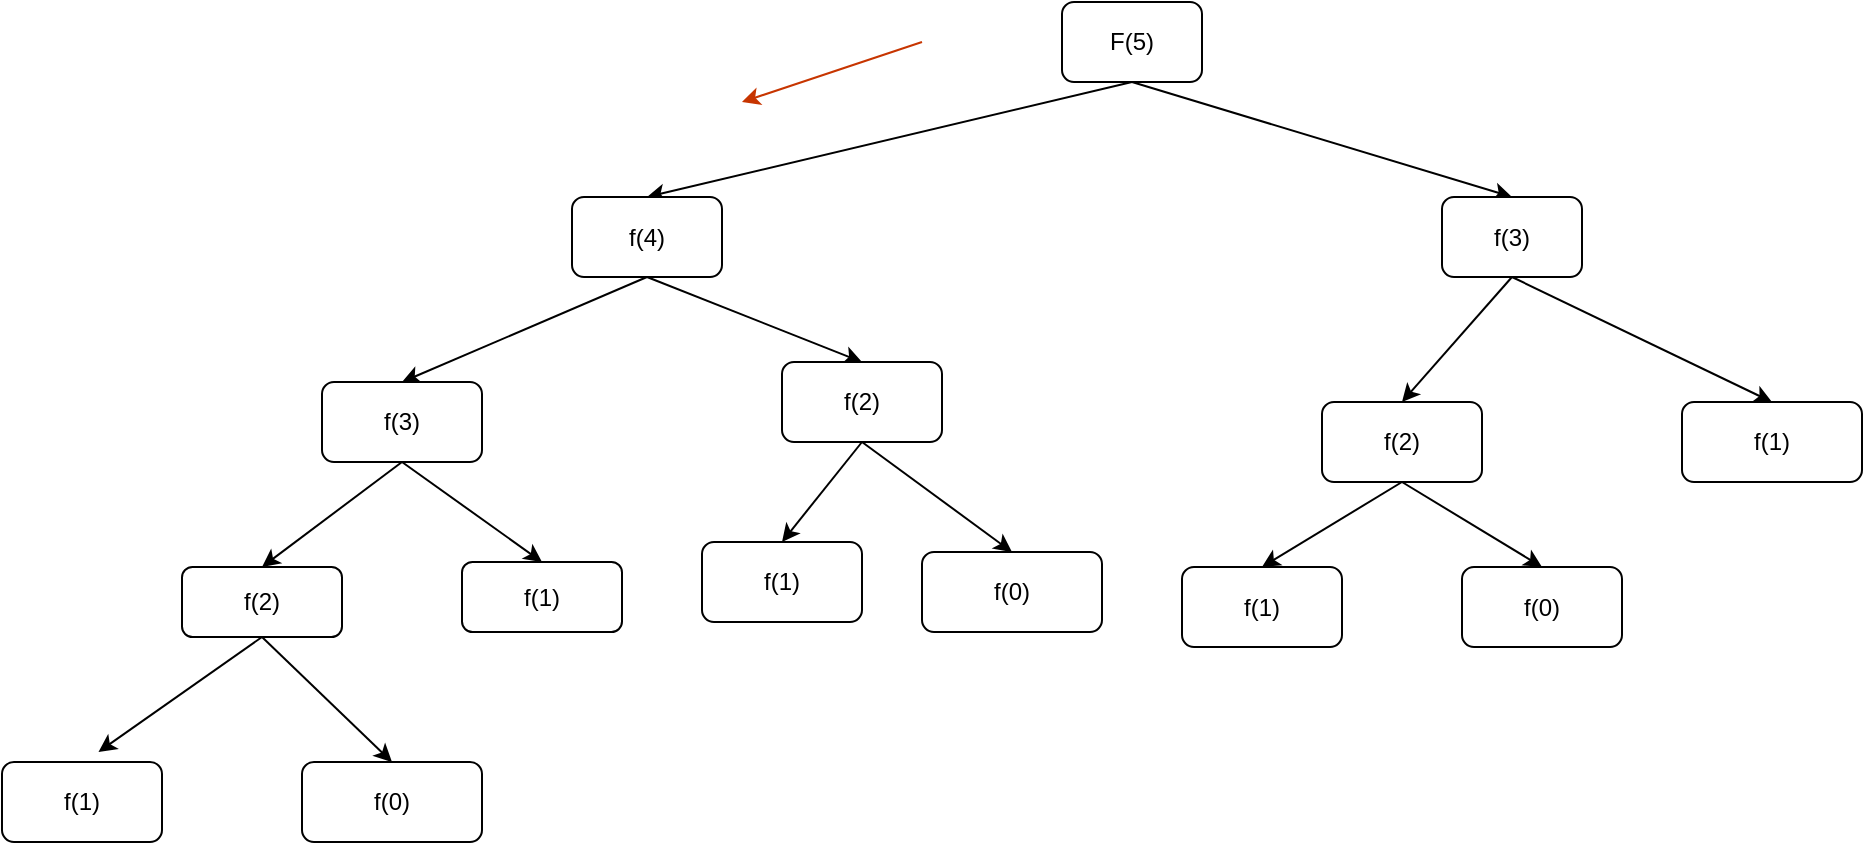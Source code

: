 <mxfile>
    <diagram id="K-tE8Rk-ThLQ_qO8gKuV" name="第 1 页">
        <mxGraphModel dx="2059" dy="582" grid="1" gridSize="10" guides="1" tooltips="1" connect="1" arrows="1" fold="1" page="1" pageScale="1" pageWidth="827" pageHeight="1169" math="0" shadow="0">
            <root>
                <mxCell id="0"/>
                <mxCell id="1" parent="0"/>
                <mxCell id="17" style="edgeStyle=none;html=1;exitX=0.5;exitY=1;exitDx=0;exitDy=0;entryX=0.5;entryY=0;entryDx=0;entryDy=0;" edge="1" parent="1" source="2" target="3">
                    <mxGeometry relative="1" as="geometry"/>
                </mxCell>
                <mxCell id="18" style="edgeStyle=none;html=1;exitX=0.5;exitY=1;exitDx=0;exitDy=0;entryX=0.5;entryY=0;entryDx=0;entryDy=0;" edge="1" parent="1" source="2" target="4">
                    <mxGeometry relative="1" as="geometry"/>
                </mxCell>
                <mxCell id="2" value="F(5)" style="rounded=1;whiteSpace=wrap;html=1;" vertex="1" parent="1">
                    <mxGeometry x="420" y="50" width="70" height="40" as="geometry"/>
                </mxCell>
                <mxCell id="19" style="edgeStyle=none;html=1;exitX=0.5;exitY=1;exitDx=0;exitDy=0;entryX=0.5;entryY=0;entryDx=0;entryDy=0;" edge="1" parent="1" source="3" target="5">
                    <mxGeometry relative="1" as="geometry"/>
                </mxCell>
                <mxCell id="20" style="edgeStyle=none;html=1;exitX=0.5;exitY=1;exitDx=0;exitDy=0;entryX=0.5;entryY=0;entryDx=0;entryDy=0;" edge="1" parent="1" source="3" target="6">
                    <mxGeometry relative="1" as="geometry"/>
                </mxCell>
                <mxCell id="3" value="f(4)" style="rounded=1;whiteSpace=wrap;html=1;" vertex="1" parent="1">
                    <mxGeometry x="175" y="147.5" width="75" height="40" as="geometry"/>
                </mxCell>
                <mxCell id="25" style="edgeStyle=none;html=1;exitX=0.5;exitY=1;exitDx=0;exitDy=0;entryX=0.5;entryY=0;entryDx=0;entryDy=0;" edge="1" parent="1" source="4" target="7">
                    <mxGeometry relative="1" as="geometry"/>
                </mxCell>
                <mxCell id="26" style="edgeStyle=none;html=1;exitX=0.5;exitY=1;exitDx=0;exitDy=0;entryX=0.5;entryY=0;entryDx=0;entryDy=0;" edge="1" parent="1" source="4" target="8">
                    <mxGeometry relative="1" as="geometry"/>
                </mxCell>
                <mxCell id="4" value="f(3)" style="rounded=1;whiteSpace=wrap;html=1;" vertex="1" parent="1">
                    <mxGeometry x="610" y="147.5" width="70" height="40" as="geometry"/>
                </mxCell>
                <mxCell id="21" style="edgeStyle=none;html=1;exitX=0.5;exitY=1;exitDx=0;exitDy=0;entryX=0.5;entryY=0;entryDx=0;entryDy=0;" edge="1" parent="1" source="5" target="13">
                    <mxGeometry relative="1" as="geometry"/>
                </mxCell>
                <mxCell id="22" style="edgeStyle=none;html=1;exitX=0.5;exitY=1;exitDx=0;exitDy=0;entryX=0.5;entryY=0;entryDx=0;entryDy=0;" edge="1" parent="1" source="5" target="14">
                    <mxGeometry relative="1" as="geometry"/>
                </mxCell>
                <mxCell id="5" value="f(3)" style="rounded=1;whiteSpace=wrap;html=1;" vertex="1" parent="1">
                    <mxGeometry x="50" y="240" width="80" height="40" as="geometry"/>
                </mxCell>
                <mxCell id="23" style="edgeStyle=none;html=1;exitX=0.5;exitY=1;exitDx=0;exitDy=0;entryX=0.5;entryY=0;entryDx=0;entryDy=0;" edge="1" parent="1" source="6" target="11">
                    <mxGeometry relative="1" as="geometry"/>
                </mxCell>
                <mxCell id="24" style="edgeStyle=none;html=1;exitX=0.5;exitY=1;exitDx=0;exitDy=0;entryX=0.5;entryY=0;entryDx=0;entryDy=0;" edge="1" parent="1" source="6" target="12">
                    <mxGeometry relative="1" as="geometry"/>
                </mxCell>
                <mxCell id="6" value="f(2)" style="rounded=1;whiteSpace=wrap;html=1;" vertex="1" parent="1">
                    <mxGeometry x="280" y="230" width="80" height="40" as="geometry"/>
                </mxCell>
                <mxCell id="27" style="edgeStyle=none;html=1;exitX=0.5;exitY=1;exitDx=0;exitDy=0;entryX=0.5;entryY=0;entryDx=0;entryDy=0;" edge="1" parent="1" source="7" target="15">
                    <mxGeometry relative="1" as="geometry"/>
                </mxCell>
                <mxCell id="28" style="edgeStyle=none;html=1;exitX=0.5;exitY=1;exitDx=0;exitDy=0;entryX=0.5;entryY=0;entryDx=0;entryDy=0;" edge="1" parent="1" source="7" target="16">
                    <mxGeometry relative="1" as="geometry"/>
                </mxCell>
                <mxCell id="7" value="f(2)" style="rounded=1;whiteSpace=wrap;html=1;" vertex="1" parent="1">
                    <mxGeometry x="550" y="250" width="80" height="40" as="geometry"/>
                </mxCell>
                <mxCell id="8" value="f(1)" style="rounded=1;whiteSpace=wrap;html=1;" vertex="1" parent="1">
                    <mxGeometry x="730" y="250" width="90" height="40" as="geometry"/>
                </mxCell>
                <mxCell id="11" value="f(1)" style="rounded=1;whiteSpace=wrap;html=1;" vertex="1" parent="1">
                    <mxGeometry x="240" y="320" width="80" height="40" as="geometry"/>
                </mxCell>
                <mxCell id="12" value="f(0)" style="rounded=1;whiteSpace=wrap;html=1;" vertex="1" parent="1">
                    <mxGeometry x="350" y="325" width="90" height="40" as="geometry"/>
                </mxCell>
                <mxCell id="31" style="edgeStyle=none;html=1;exitX=0.5;exitY=1;exitDx=0;exitDy=0;entryX=0.603;entryY=-0.125;entryDx=0;entryDy=0;entryPerimeter=0;" edge="1" parent="1" source="13" target="29">
                    <mxGeometry relative="1" as="geometry"/>
                </mxCell>
                <mxCell id="32" style="edgeStyle=none;html=1;exitX=0.5;exitY=1;exitDx=0;exitDy=0;entryX=0.5;entryY=0;entryDx=0;entryDy=0;" edge="1" parent="1" source="13" target="30">
                    <mxGeometry relative="1" as="geometry"/>
                </mxCell>
                <mxCell id="13" value="f(2)" style="rounded=1;whiteSpace=wrap;html=1;" vertex="1" parent="1">
                    <mxGeometry x="-20" y="332.5" width="80" height="35" as="geometry"/>
                </mxCell>
                <mxCell id="14" value="f(1)" style="rounded=1;whiteSpace=wrap;html=1;" vertex="1" parent="1">
                    <mxGeometry x="120" y="330" width="80" height="35" as="geometry"/>
                </mxCell>
                <mxCell id="15" value="f(1)" style="rounded=1;whiteSpace=wrap;html=1;" vertex="1" parent="1">
                    <mxGeometry x="480" y="332.5" width="80" height="40" as="geometry"/>
                </mxCell>
                <mxCell id="16" value="f(0)" style="rounded=1;whiteSpace=wrap;html=1;" vertex="1" parent="1">
                    <mxGeometry x="620" y="332.5" width="80" height="40" as="geometry"/>
                </mxCell>
                <mxCell id="29" value="f(1)" style="rounded=1;whiteSpace=wrap;html=1;" vertex="1" parent="1">
                    <mxGeometry x="-110" y="430" width="80" height="40" as="geometry"/>
                </mxCell>
                <mxCell id="30" value="f(0)" style="rounded=1;whiteSpace=wrap;html=1;" vertex="1" parent="1">
                    <mxGeometry x="40" y="430" width="90" height="40" as="geometry"/>
                </mxCell>
                <mxCell id="33" value="" style="endArrow=classic;html=1;fillColor=#fa6800;strokeColor=#C73500;" edge="1" parent="1">
                    <mxGeometry width="50" height="50" relative="1" as="geometry">
                        <mxPoint x="350" y="70" as="sourcePoint"/>
                        <mxPoint x="260" y="100" as="targetPoint"/>
                    </mxGeometry>
                </mxCell>
            </root>
        </mxGraphModel>
    </diagram>
</mxfile>